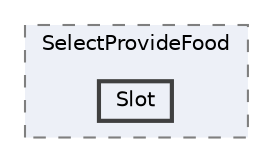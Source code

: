 digraph "202_Lobby_UI/Window/SelectProvideWindow/Prefab/UI/SelectProvideFood/Slot"
{
 // LATEX_PDF_SIZE
  bgcolor="transparent";
  edge [fontname=Helvetica,fontsize=10,labelfontname=Helvetica,labelfontsize=10];
  node [fontname=Helvetica,fontsize=10,shape=box,height=0.2,width=0.4];
  compound=true
  subgraph clusterdir_8277021ce68875c80831894b42eeacd0 {
    graph [ bgcolor="#edf0f7", pencolor="grey50", label="SelectProvideFood", fontname=Helvetica,fontsize=10 style="filled,dashed", URL="dir_8277021ce68875c80831894b42eeacd0.html",tooltip=""]
  dir_a29c8c659eabc04e26770f400a927c06 [label="Slot", fillcolor="#edf0f7", color="grey25", style="filled,bold", URL="dir_a29c8c659eabc04e26770f400a927c06.html",tooltip=""];
  }
}

